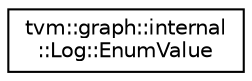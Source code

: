 digraph "Graphical Class Hierarchy"
{
 // LATEX_PDF_SIZE
  edge [fontname="Helvetica",fontsize="10",labelfontname="Helvetica",labelfontsize="10"];
  node [fontname="Helvetica",fontsize="10",shape=record];
  rankdir="LR";
  Node0 [label="tvm::graph::internal\l::Log::EnumValue",height=0.2,width=0.4,color="black", fillcolor="white", style="filled",URL="$structtvm_1_1graph_1_1internal_1_1Log_1_1EnumValue.html",tooltip=" "];
}
